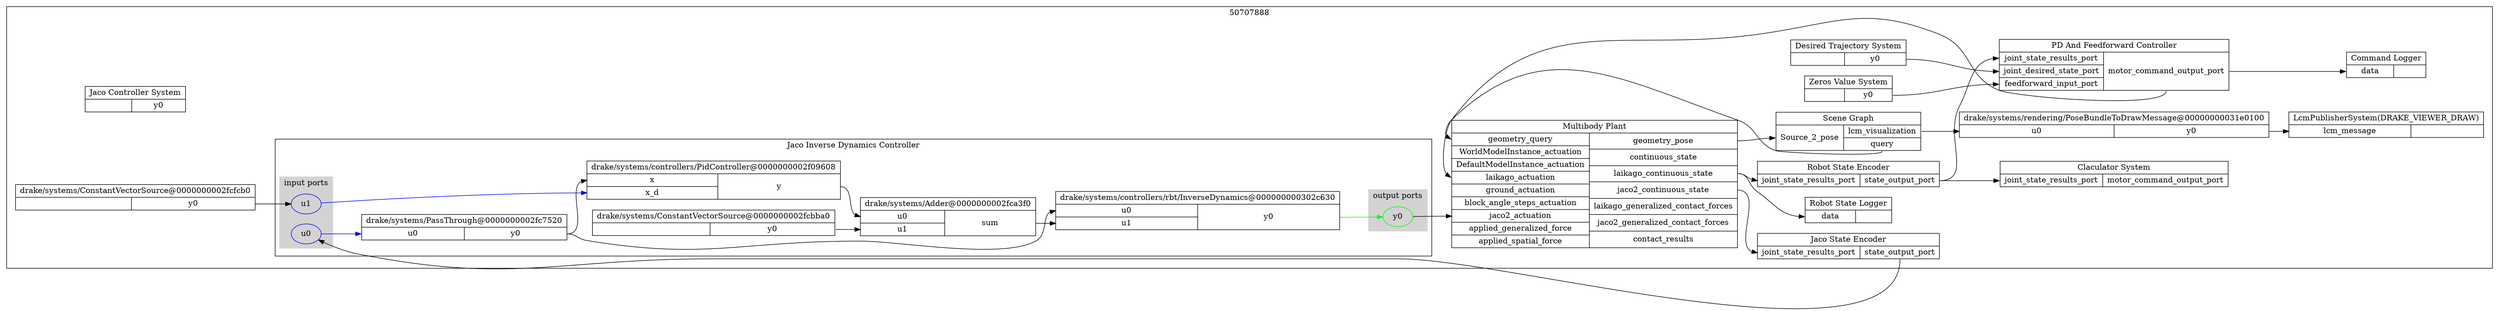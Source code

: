 digraph _50707888 {
rankdir=LR
subgraph cluster50707888diagram {
color=black
concentrate=true
label="50707888";
subgraph cluster50707888inputports {
rank=same
color=lightgrey
style=filled
label="input ports"
}
subgraph cluster50707888outputports {
rank=same
color=lightgrey
style=filled
label="output ports"
}
subgraph cluster50707888subsystems {
color=white
label=""
43918496 [shape=record, label="Multibody Plant|{{<u0>geometry_query|<u1>WorldModelInstance_actuation|<u2>DefaultModelInstance_actuation|<u3>laikago_actuation|<u4>ground_actuation|<u5>block_angle_steps_actuation|<u6>jaco2_actuation|<u7>applied_generalized_force|<u8>applied_spatial_force} | {<y0>geometry_pose|<y1>continuous_state|<y2>laikago_continuous_state|<y3>jaco2_continuous_state|<y4>laikago_generalized_contact_forces|<y5>jaco2_generalized_contact_forces|<y6>contact_results}}"];
40866560 [shape=record, label="Scene Graph|{{<u0>Source_2_pose} | {<y0>lcm_visualization|<y1>query}}"];
52297984 [shape=record, label="drake/systems/rendering/PoseBundleToDrawMessage@00000000031e0100|{{<u0>u0} | {<y0>y0}}"];
52313424 [shape=record, label="LcmPublisherSystem(DRAKE_VIEWER_DRAW)|{{<u0>lcm_message} | {}}"];
52327552 [shape=record, label="Robot State Encoder|{{<u0>joint_state_results_port} | {<y0>state_output_port}}"];
52332288 [shape=record, label="Desired Trajectory System|{{} | {<y0>y0}}"];
52322240 [shape=record, label="PD And Feedforward Controller|{{<u0>joint_state_results_port|<u1>joint_desired_state_port|<u2>feedforward_input_port} | {<y0>motor_command_output_port}}"];
52341184 [shape=record, label="Zeros Value System|{{} | {<y0>y0}}"];
52346480 [shape=record, label="Claculator System|{{<u0>joint_state_results_port} | {<y0>motor_command_output_port}}"];
52357168 [shape=record, label="Jaco State Encoder|{{<u0>joint_state_results_port} | {<y0>state_output_port}}"];
49279776 [shape=record, label="Jaco Controller System|{{} | {<y0>y0}}"];
subgraph cluster50594864diagram {
color=black
concentrate=true
label="Jaco Inverse Dynamics Controller";
subgraph cluster50594864inputports {
rank=same
color=lightgrey
style=filled
label="input ports"
_50594864_u0[color=blue, label="u0"];
_50594864_u1[color=blue, label="u1"];
}
subgraph cluster50594864outputports {
rank=same
color=lightgrey
style=filled
label="output ports"
_50594864_y0[color=green, label="y0"];
}
subgraph cluster50594864subsystems {
color=white
label=""
50513456 [shape=record, label="drake/systems/controllers/rbt/InverseDynamics@000000000302c630|{{<u0>u0|<u1>u1} | {<y0>y0}}"];
49321480 [shape=record, label="drake/systems/controllers/PidController@0000000002f09608 | { {<u0> x |<u1> x_d} |<y0> y}"];
50099488 [shape=record, label="drake/systems/PassThrough@0000000002fc7520|{{<u0>u0} | {<y0>y0}}"];
50111472 [shape=record, label="drake/systems/Adder@0000000002fca3f0|{{<u0>u0|<u1>u1} | {<y0>sum}}"];
50117536 [shape=record, label="drake/systems/ConstantVectorSource@0000000002fcbba0|{{} | {<y0>y0}}"];
50099488:y0 -> 49321480:u0;
49321480:y0 -> 50111472:u0;
50117536:y0 -> 50111472:u1;
50099488:y0 -> 50513456:u0;
50111472:y0 -> 50513456:u1;
_50594864_u0 -> 50099488:u0 [color=blue];
_50594864_u1 -> 49321480:u1 [color=blue];
50513456:y0 -> _50594864_y0 [color=green];
}
}
50134192 [shape=record, label="drake/systems/ConstantVectorSource@0000000002fcfcb0|{{} | {<y0>y0}}"];
50140832 [shape=record, label="Robot State Logger|{{<u0>data} | {}}"];
50144128 [shape=record, label="Command Logger|{{<u0>data} | {}}"];
43918496:y0 -> 40866560:u0;
40866560:y1 -> 43918496:u0;
52322240:y0 -> 43918496:u3;
_50594864_y0 -> 43918496:u6;
43918496:y2 -> 50140832:u0;
52322240:y0 -> 50144128:u0;
52357168:y0 -> _50594864_u0;
50134192:y0 -> _50594864_u1;
40866560:y0 -> 52297984:u0;
52297984:y0 -> 52313424:u0;
52327552:y0 -> 52322240:u0;
52332288:y0 -> 52322240:u1;
52341184:y0 -> 52322240:u2;
43918496:y2 -> 52327552:u0;
52327552:y0 -> 52346480:u0;
43918496:y3 -> 52357168:u0;
}
}
}
